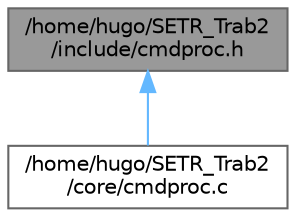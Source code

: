 digraph "/home/hugo/SETR_Trab2/include/cmdproc.h"
{
 // LATEX_PDF_SIZE
  bgcolor="transparent";
  edge [fontname=Helvetica,fontsize=10,labelfontname=Helvetica,labelfontsize=10];
  node [fontname=Helvetica,fontsize=10,shape=box,height=0.2,width=0.4];
  Node1 [id="Node000001",label="/home/hugo/SETR_Trab2\l/include/cmdproc.h",height=0.2,width=0.4,color="gray40", fillcolor="grey60", style="filled", fontcolor="black",tooltip=" "];
  Node1 -> Node2 [id="edge1_Node000001_Node000002",dir="back",color="steelblue1",style="solid",tooltip=" "];
  Node2 [id="Node000002",label="/home/hugo/SETR_Trab2\l/core/cmdproc.c",height=0.2,width=0.4,color="grey40", fillcolor="white", style="filled",URL="$cmdproc_8c.html",tooltip=" "];
}
